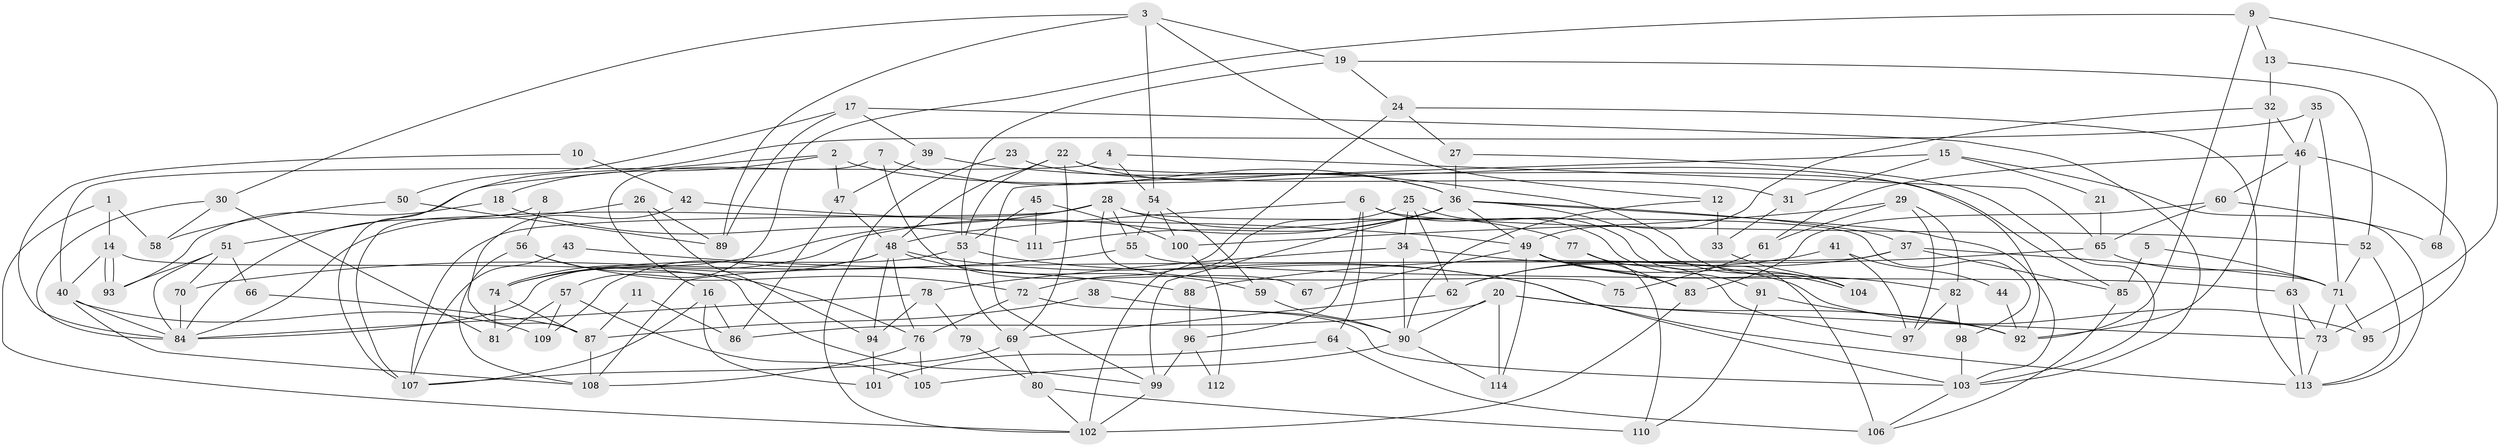 // coarse degree distribution, {4: 0.2328767123287671, 7: 0.0958904109589041, 6: 0.0684931506849315, 2: 0.0958904109589041, 5: 0.2054794520547945, 3: 0.1643835616438356, 8: 0.0547945205479452, 10: 0.0273972602739726, 11: 0.0136986301369863, 13: 0.0136986301369863, 9: 0.0273972602739726}
// Generated by graph-tools (version 1.1) at 2025/41/03/06/25 10:41:53]
// undirected, 114 vertices, 228 edges
graph export_dot {
graph [start="1"]
  node [color=gray90,style=filled];
  1;
  2;
  3;
  4;
  5;
  6;
  7;
  8;
  9;
  10;
  11;
  12;
  13;
  14;
  15;
  16;
  17;
  18;
  19;
  20;
  21;
  22;
  23;
  24;
  25;
  26;
  27;
  28;
  29;
  30;
  31;
  32;
  33;
  34;
  35;
  36;
  37;
  38;
  39;
  40;
  41;
  42;
  43;
  44;
  45;
  46;
  47;
  48;
  49;
  50;
  51;
  52;
  53;
  54;
  55;
  56;
  57;
  58;
  59;
  60;
  61;
  62;
  63;
  64;
  65;
  66;
  67;
  68;
  69;
  70;
  71;
  72;
  73;
  74;
  75;
  76;
  77;
  78;
  79;
  80;
  81;
  82;
  83;
  84;
  85;
  86;
  87;
  88;
  89;
  90;
  91;
  92;
  93;
  94;
  95;
  96;
  97;
  98;
  99;
  100;
  101;
  102;
  103;
  104;
  105;
  106;
  107;
  108;
  109;
  110;
  111;
  112;
  113;
  114;
  1 -- 14;
  1 -- 102;
  1 -- 58;
  2 -- 85;
  2 -- 47;
  2 -- 18;
  2 -- 51;
  3 -- 89;
  3 -- 19;
  3 -- 12;
  3 -- 30;
  3 -- 54;
  4 -- 40;
  4 -- 54;
  4 -- 65;
  5 -- 85;
  5 -- 71;
  6 -- 91;
  6 -- 52;
  6 -- 48;
  6 -- 64;
  6 -- 96;
  7 -- 16;
  7 -- 36;
  7 -- 67;
  8 -- 56;
  8 -- 107;
  9 -- 92;
  9 -- 73;
  9 -- 13;
  9 -- 57;
  10 -- 42;
  10 -- 84;
  11 -- 87;
  11 -- 86;
  12 -- 90;
  12 -- 33;
  13 -- 32;
  13 -- 68;
  14 -- 93;
  14 -- 93;
  14 -- 99;
  14 -- 40;
  15 -- 113;
  15 -- 99;
  15 -- 21;
  15 -- 31;
  16 -- 86;
  16 -- 107;
  16 -- 101;
  17 -- 89;
  17 -- 103;
  17 -- 39;
  17 -- 50;
  18 -- 93;
  18 -- 111;
  19 -- 24;
  19 -- 53;
  19 -- 52;
  20 -- 73;
  20 -- 90;
  20 -- 86;
  20 -- 92;
  20 -- 114;
  21 -- 65;
  22 -- 69;
  22 -- 48;
  22 -- 36;
  22 -- 53;
  22 -- 92;
  23 -- 31;
  23 -- 102;
  24 -- 113;
  24 -- 72;
  24 -- 27;
  25 -- 106;
  25 -- 34;
  25 -- 62;
  25 -- 102;
  26 -- 84;
  26 -- 94;
  26 -- 89;
  27 -- 103;
  27 -- 36;
  28 -- 74;
  28 -- 84;
  28 -- 55;
  28 -- 75;
  28 -- 77;
  28 -- 98;
  28 -- 107;
  29 -- 97;
  29 -- 82;
  29 -- 61;
  29 -- 100;
  30 -- 84;
  30 -- 58;
  30 -- 81;
  31 -- 33;
  32 -- 92;
  32 -- 49;
  32 -- 46;
  33 -- 104;
  34 -- 90;
  34 -- 95;
  34 -- 78;
  35 -- 107;
  35 -- 46;
  35 -- 71;
  36 -- 37;
  36 -- 49;
  36 -- 74;
  36 -- 99;
  36 -- 103;
  36 -- 104;
  36 -- 111;
  37 -- 71;
  37 -- 62;
  37 -- 85;
  37 -- 108;
  38 -- 90;
  38 -- 87;
  39 -- 104;
  39 -- 47;
  40 -- 108;
  40 -- 84;
  40 -- 109;
  41 -- 97;
  41 -- 62;
  41 -- 44;
  42 -- 49;
  42 -- 87;
  43 -- 88;
  43 -- 107;
  44 -- 92;
  45 -- 53;
  45 -- 111;
  45 -- 100;
  46 -- 63;
  46 -- 60;
  46 -- 61;
  46 -- 95;
  47 -- 48;
  47 -- 86;
  48 -- 109;
  48 -- 59;
  48 -- 74;
  48 -- 76;
  48 -- 94;
  48 -- 113;
  49 -- 114;
  49 -- 67;
  49 -- 82;
  49 -- 83;
  49 -- 104;
  49 -- 110;
  50 -- 58;
  50 -- 89;
  51 -- 84;
  51 -- 66;
  51 -- 70;
  51 -- 93;
  52 -- 113;
  52 -- 71;
  53 -- 84;
  53 -- 69;
  53 -- 103;
  54 -- 100;
  54 -- 55;
  54 -- 59;
  55 -- 63;
  55 -- 70;
  56 -- 76;
  56 -- 108;
  56 -- 72;
  57 -- 81;
  57 -- 105;
  57 -- 109;
  59 -- 90;
  60 -- 65;
  60 -- 68;
  60 -- 83;
  61 -- 75;
  62 -- 69;
  63 -- 113;
  63 -- 73;
  64 -- 101;
  64 -- 106;
  65 -- 71;
  65 -- 88;
  66 -- 87;
  69 -- 80;
  69 -- 107;
  70 -- 84;
  71 -- 73;
  71 -- 95;
  72 -- 103;
  72 -- 76;
  73 -- 113;
  74 -- 81;
  74 -- 87;
  76 -- 105;
  76 -- 108;
  77 -- 83;
  77 -- 97;
  78 -- 84;
  78 -- 79;
  78 -- 94;
  79 -- 80;
  80 -- 102;
  80 -- 110;
  82 -- 98;
  82 -- 97;
  83 -- 102;
  85 -- 106;
  87 -- 108;
  88 -- 96;
  90 -- 105;
  90 -- 114;
  91 -- 92;
  91 -- 110;
  94 -- 101;
  96 -- 99;
  96 -- 112;
  98 -- 103;
  99 -- 102;
  100 -- 112;
  103 -- 106;
}
